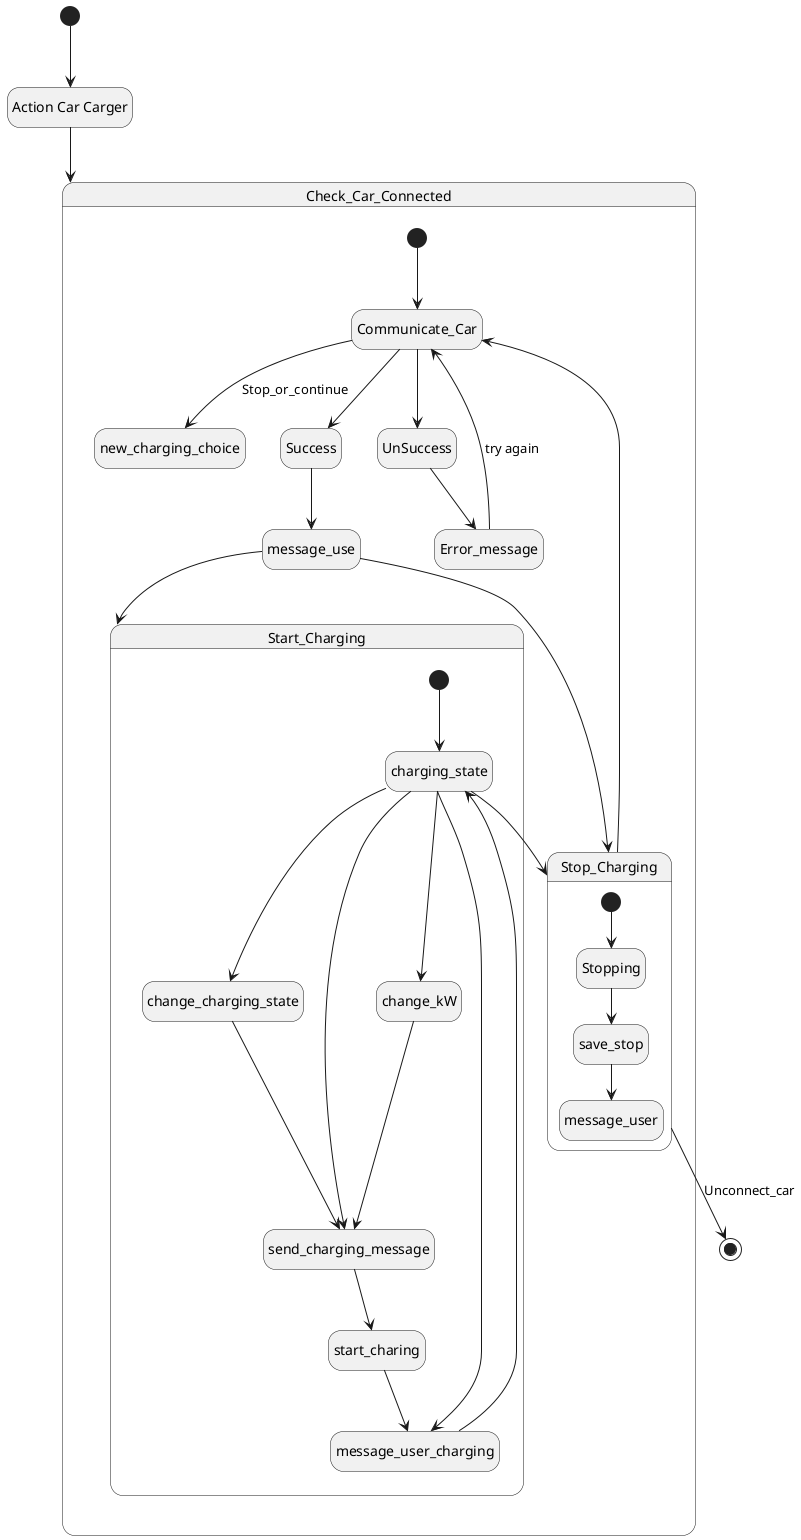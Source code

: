 @startuml
'https://plantuml.com/state-diagram

hide empty description

state "Action Car Carger" as actioncarcharg
[*] --> actioncarcharg

state Check_Car_Connected {
[*] --> Communicate_Car
Communicate_Car --> new_charging_choice : Stop_or_continue
Communicate_Car --> Success
Communicate_Car --> UnSuccess
UnSuccess --> Error_message
Error_message --> Communicate_Car : try again
Success --> message_use
message_use --> Start_Charging
message_use --> Stop_Charging
}

state Start_Charging {
[*] --> charging_state
charging_state --> change_charging_state
change_charging_state --> send_charging_message
charging_state --> send_charging_message
charging_state --> change_kW
change_kW --> send_charging_message
send_charging_message --> start_charing
start_charing --> message_user_charging
message_user_charging --> charging_state
charging_state --> message_user_charging
}

state Stop_Charging {
[*] --> Stopping

Stopping --> save_stop
save_stop --> message_user
}

Stop_Charging --> [*] : Unconnect_car
Stop_Charging --> Communicate_Car

charging_state --> Stop_Charging

actioncarcharg --> Check_Car_Connected



@enduml